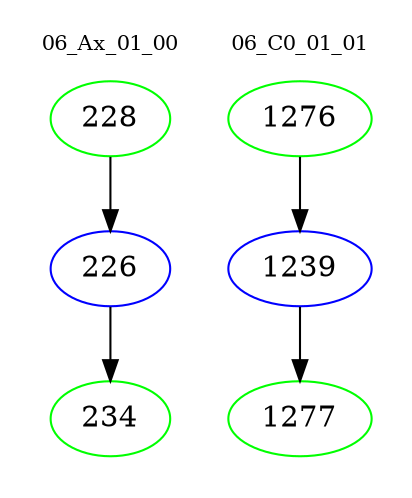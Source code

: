 digraph{
subgraph cluster_0 {
color = white
label = "06_Ax_01_00";
fontsize=10;
T0_228 [label="228", color="green"]
T0_228 -> T0_226 [color="black"]
T0_226 [label="226", color="blue"]
T0_226 -> T0_234 [color="black"]
T0_234 [label="234", color="green"]
}
subgraph cluster_1 {
color = white
label = "06_C0_01_01";
fontsize=10;
T1_1276 [label="1276", color="green"]
T1_1276 -> T1_1239 [color="black"]
T1_1239 [label="1239", color="blue"]
T1_1239 -> T1_1277 [color="black"]
T1_1277 [label="1277", color="green"]
}
}
